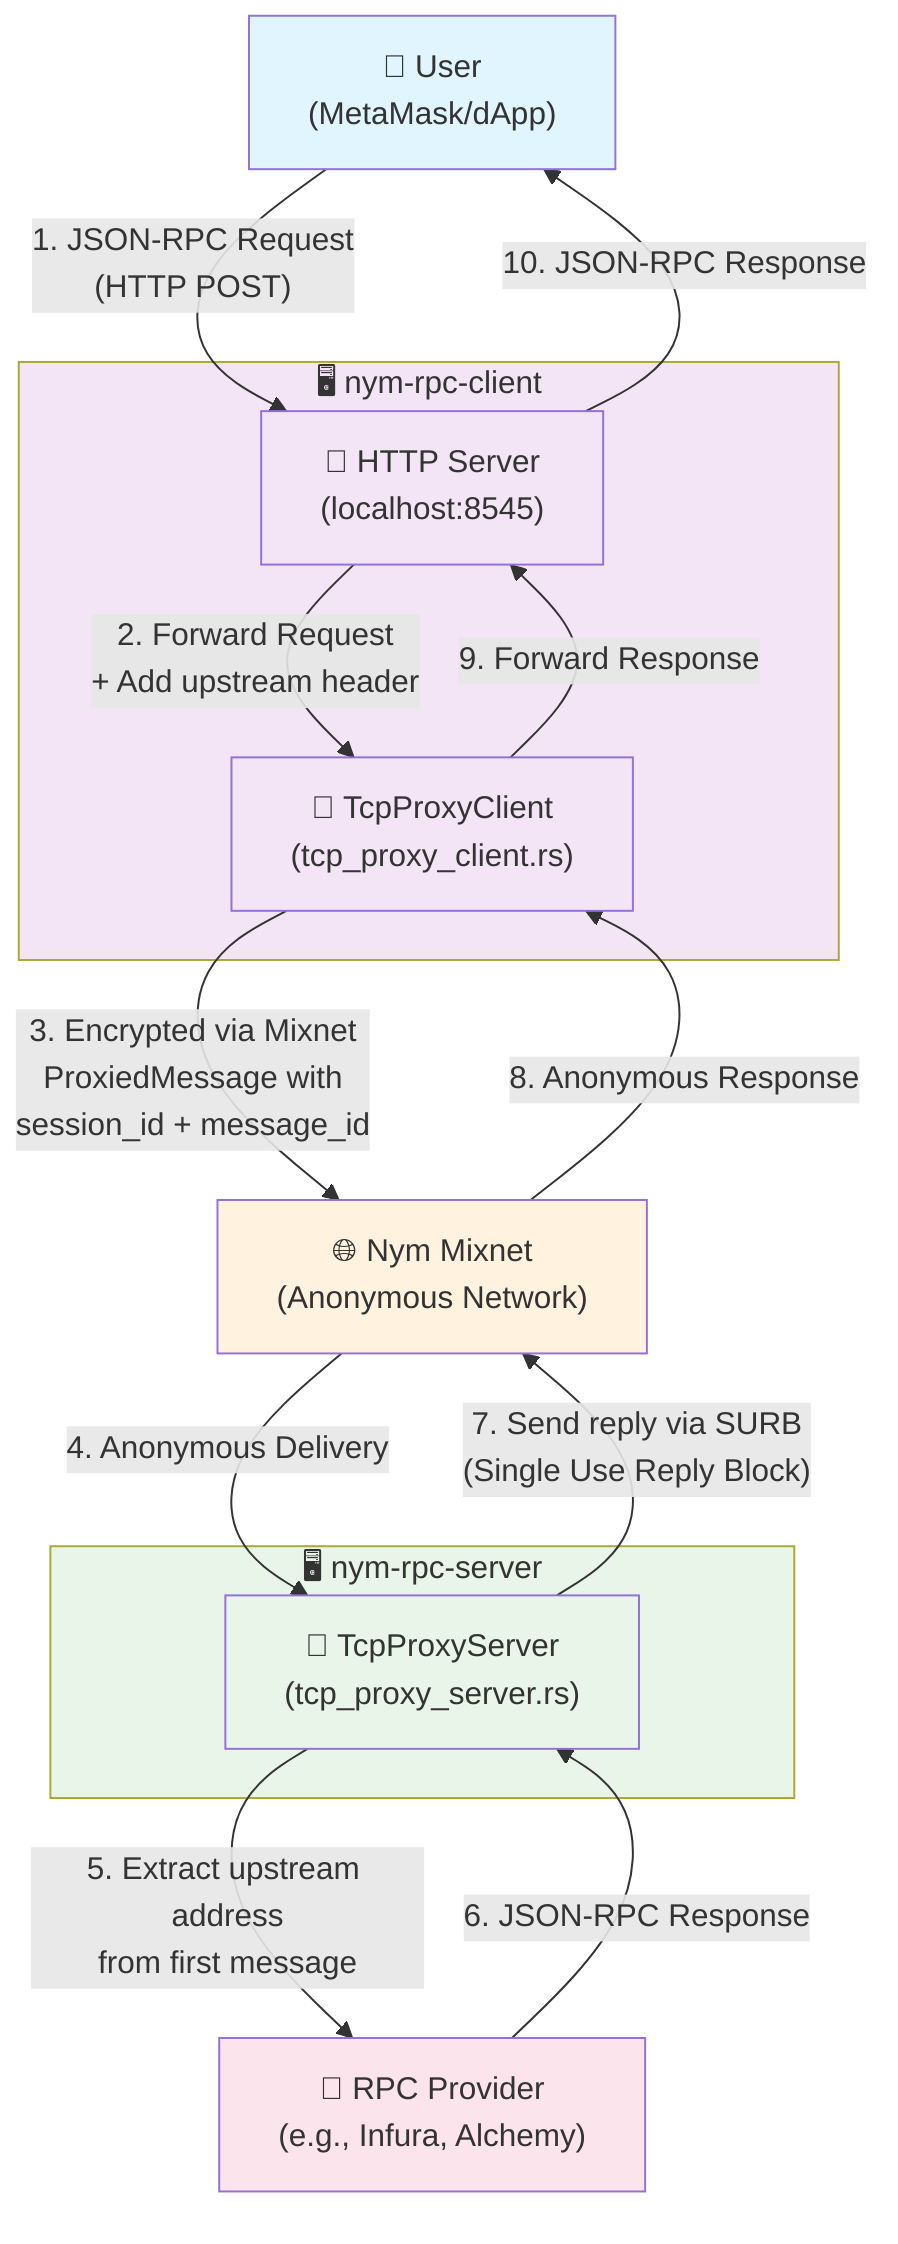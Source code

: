 graph TD
    %% User/Client Side
    User["👤 User<br/>(MetaMask/dApp)"]
    
    %% nym-rpc-client components
    subgraph Client["🖥️ nym-rpc-client"]
        HTTPServer["📡 HTTP Server<br/>(localhost:8545)"]
        TcpProxyClient["🔄 TcpProxyClient<br/>(tcp_proxy_client.rs)"]
    end
    
    %% Nym Mixnet
    Mixnet["🌐 Nym Mixnet<br/>(Anonymous Network)"]
    
    %% nym-rpc-server components  
    subgraph Server["🖥️ nym-rpc-server"]
        TcpProxyServer["🔄 TcpProxyServer<br/>(tcp_proxy_server.rs)"]
    end
    
    %% RPC Provider
    Provider["🏢 RPC Provider<br/>(e.g., Infura, Alchemy)"]
    
    %% Flow arrows with descriptions
    User -->|"1. JSON-RPC Request<br/>(HTTP POST)"| HTTPServer
    HTTPServer -->|"2. Forward Request<br/>+ Add upstream header"| TcpProxyClient
    TcpProxyClient -->|"3. Encrypted via Mixnet<br/>ProxiedMessage with<br/>session_id + message_id"| Mixnet
    Mixnet -->|"4. Anonymous Delivery"| TcpProxyServer
    TcpProxyServer -->|"5. Extract upstream address<br/>from first message"| Provider
    Provider -->|"6. JSON-RPC Response"| TcpProxyServer
    TcpProxyServer -->|"7. Send reply via SURB<br/>(Single Use Reply Block)"| Mixnet
    Mixnet -->|"8. Anonymous Response"| TcpProxyClient
    TcpProxyClient -->|"9. Forward Response"| HTTPServer
    HTTPServer -->|"10. JSON-RPC Response"| User
    
    %% Styling
    classDef userClass fill:#e1f5fe
    classDef clientClass fill:#f3e5f5
    classDef serverClass fill:#e8f5e8
    classDef mixnetClass fill:#fff3e0
    classDef providerClass fill:#fce4ec
    
    class User userClass
    class Client,HTTPServer,TcpProxyClient clientClass
    class Server,TcpProxyServer serverClass
    class Mixnet mixnetClass
    class Provider providerClass